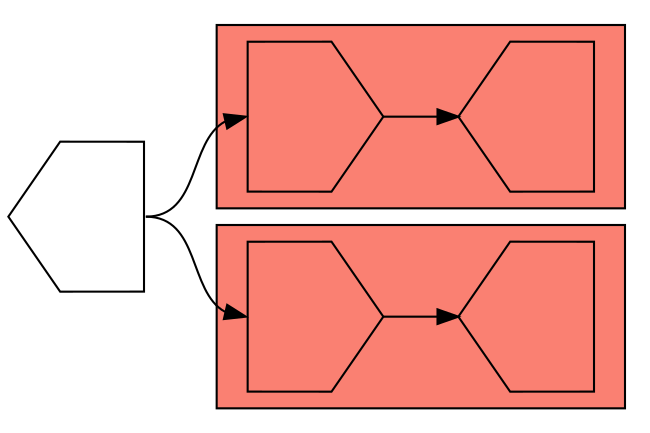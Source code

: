 digraph asm {
	rotate=90;
	edge [headport=n,tailport=s];
subgraph cluster_C21092_1039 {
	21092 [label="",height=1,width=1,shape=invhouse];
	1039 [label="",height=1,width=1,shape=house];
	style=filled;
	fillcolor=salmon;
}
subgraph cluster_C15322_4272 {
	15322 [label="",height=1,width=1,shape=invhouse];
	4272 [label="",height=1,width=1,shape=house];
	style=filled;
	fillcolor=salmon;
}
	6124 [label="",height=1,width=1,shape=house];
	21092 -> 1039
	6124 -> 15322
	6124 -> 21092
	15322 -> 4272
}